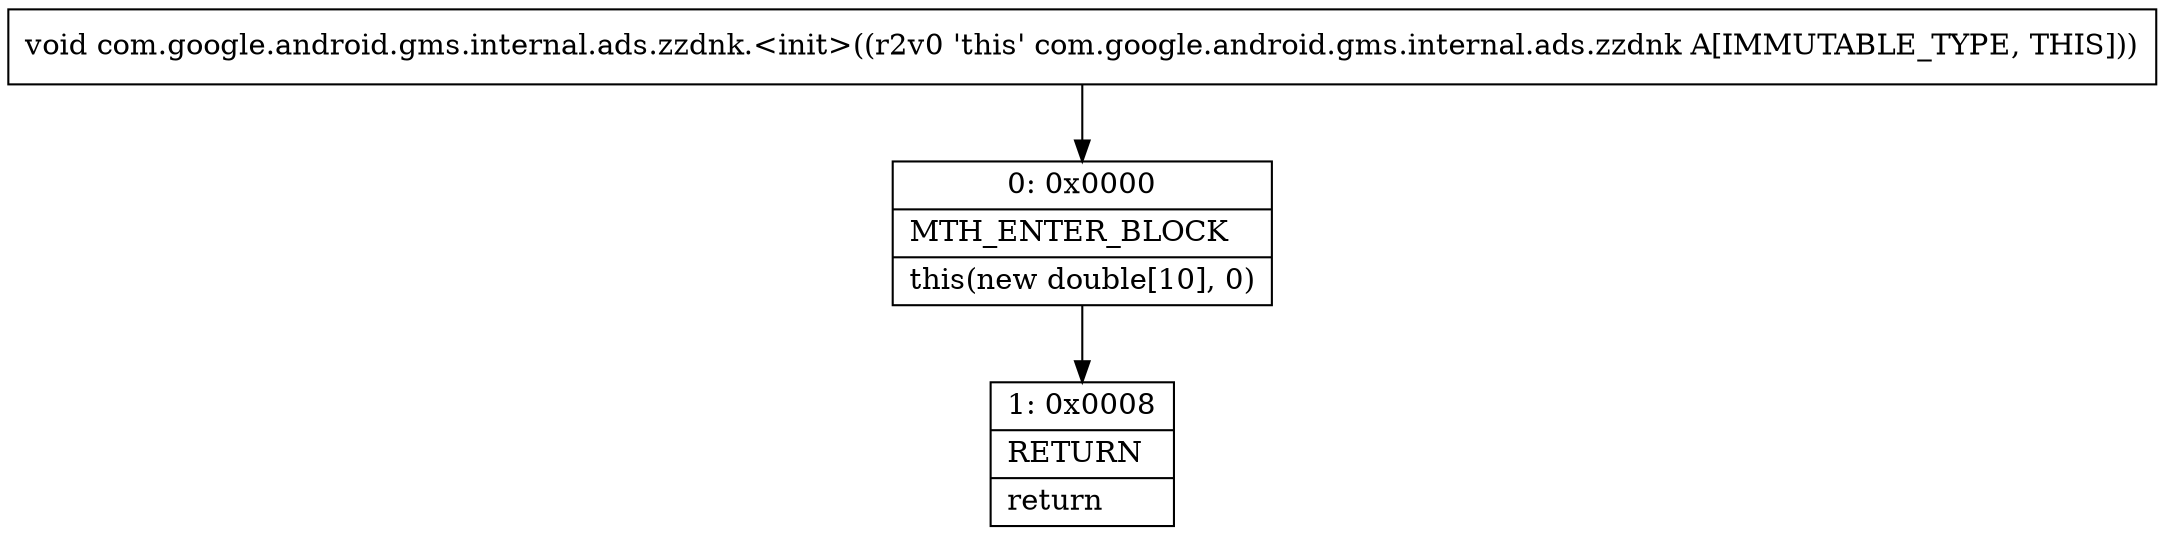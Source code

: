 digraph "CFG forcom.google.android.gms.internal.ads.zzdnk.\<init\>()V" {
Node_0 [shape=record,label="{0\:\ 0x0000|MTH_ENTER_BLOCK\l|this(new double[10], 0)\l}"];
Node_1 [shape=record,label="{1\:\ 0x0008|RETURN\l|return\l}"];
MethodNode[shape=record,label="{void com.google.android.gms.internal.ads.zzdnk.\<init\>((r2v0 'this' com.google.android.gms.internal.ads.zzdnk A[IMMUTABLE_TYPE, THIS])) }"];
MethodNode -> Node_0;
Node_0 -> Node_1;
}

